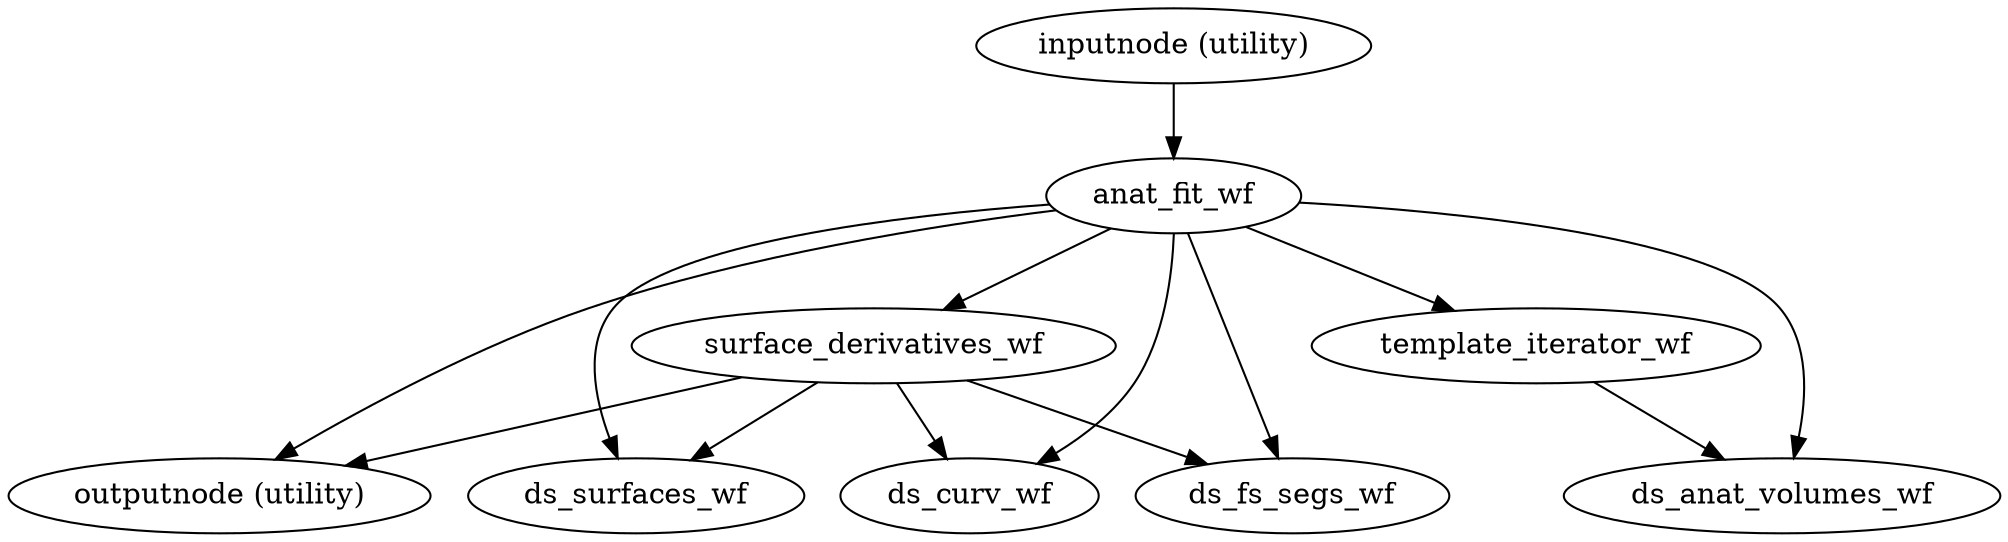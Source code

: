 strict digraph {
"inputnode (utility)";
"anat_fit_wf";
"outputnode (utility)";
"template_iterator_wf";
"ds_anat_volumes_wf";
"surface_derivatives_wf";
"ds_surfaces_wf";
"ds_curv_wf";
"ds_fs_segs_wf";
"inputnode (utility)" -> "anat_fit_wf";
"anat_fit_wf" -> "outputnode (utility)";
"anat_fit_wf" -> "template_iterator_wf";
"anat_fit_wf" -> "ds_anat_volumes_wf";
"anat_fit_wf" -> "surface_derivatives_wf";
"anat_fit_wf" -> "ds_surfaces_wf";
"anat_fit_wf" -> "ds_curv_wf";
"anat_fit_wf" -> "ds_fs_segs_wf";
"template_iterator_wf" -> "ds_anat_volumes_wf";
"surface_derivatives_wf" -> "ds_surfaces_wf";
"surface_derivatives_wf" -> "ds_curv_wf";
"surface_derivatives_wf" -> "ds_fs_segs_wf";
"surface_derivatives_wf" -> "outputnode (utility)";
}
